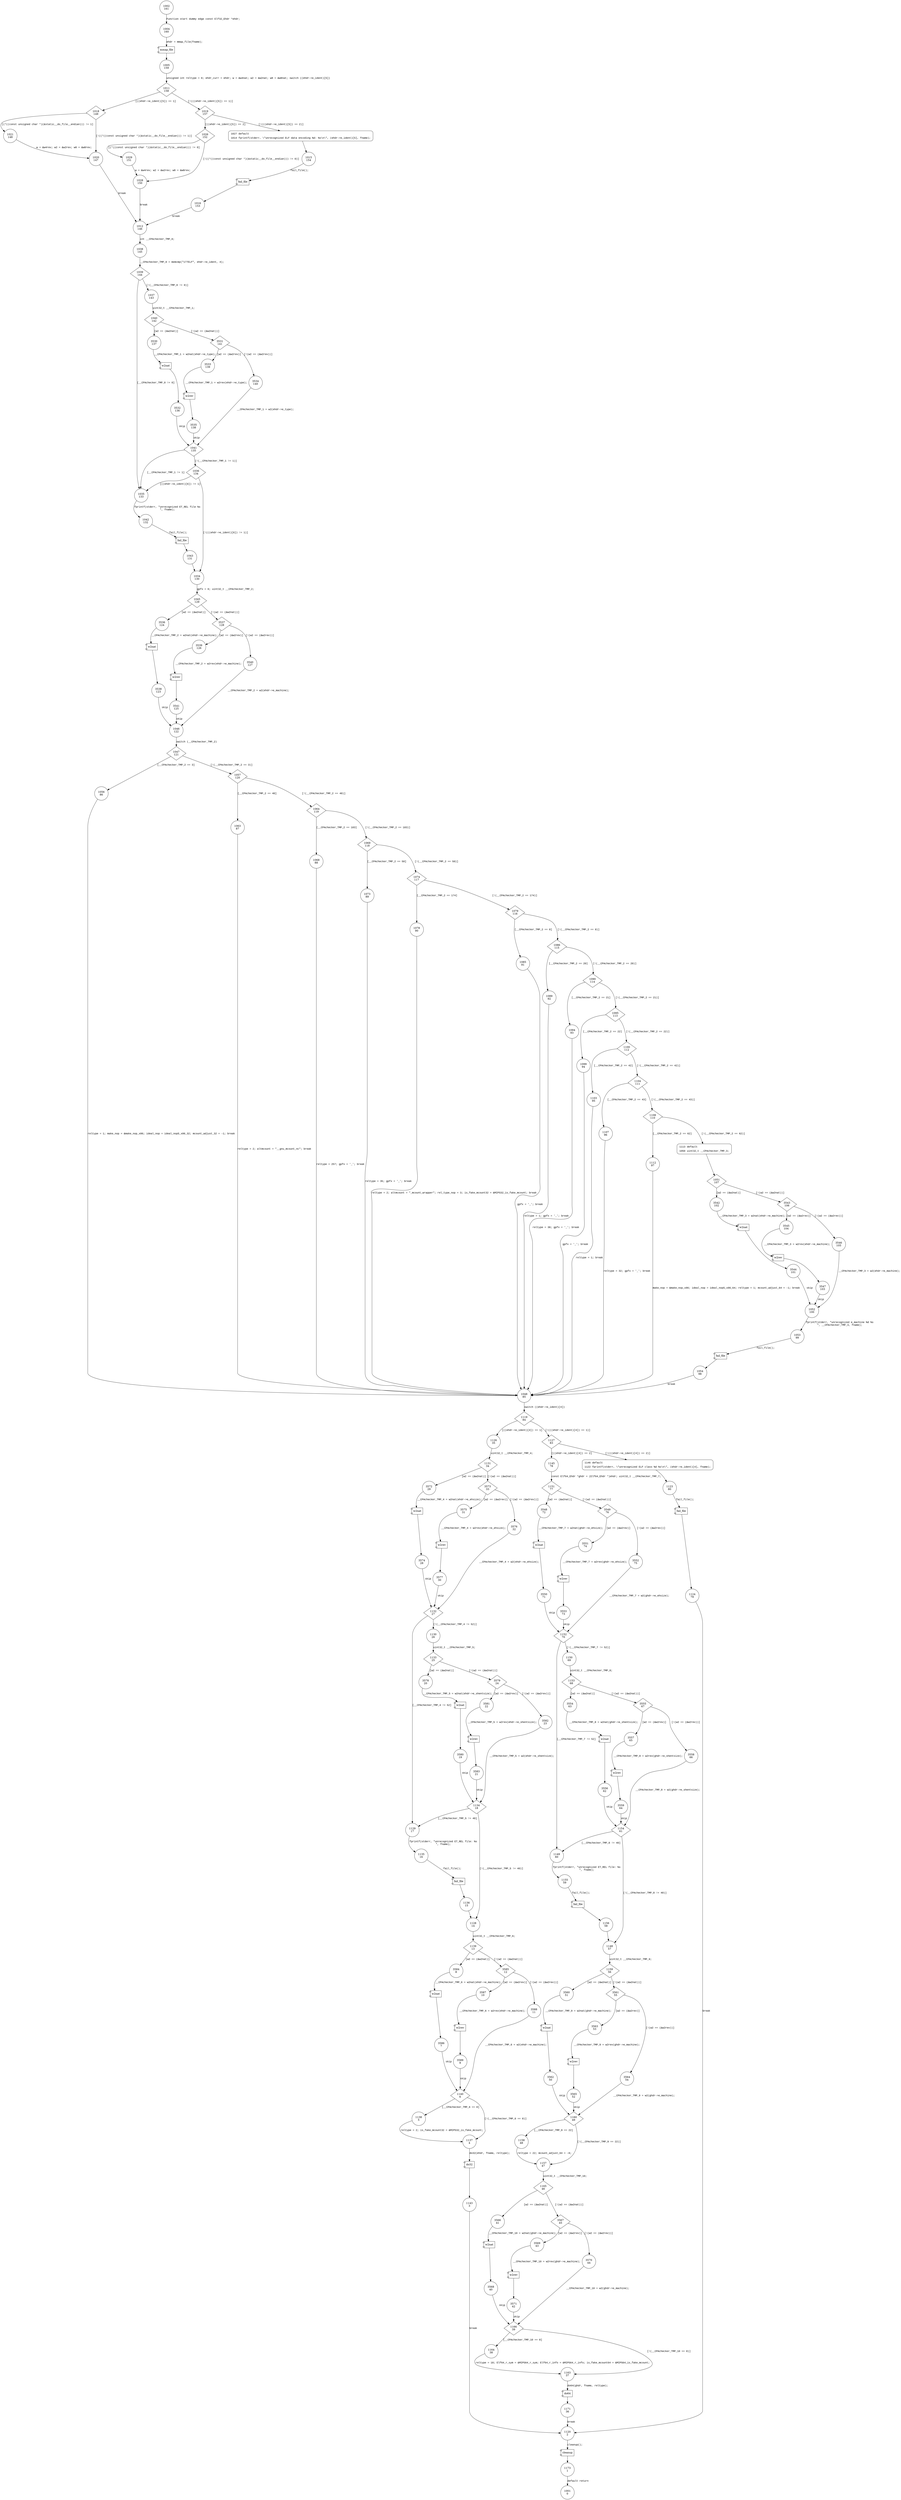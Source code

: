 digraph do_file {
1002 [shape="circle" label="1002\n161"]
1004 [shape="circle" label="1004\n160"]
1005 [shape="circle" label="1005\n159"]
1011 [shape="diamond" label="1011\n158"]
1018 [shape="diamond" label="1018\n149"]
1019 [shape="diamond" label="1019\n157"]
1026 [shape="diamond" label="1026\n152"]
1027 [shape="circle" label="1027\n156"]
1015 [shape="circle" label="1015\n154"]
1016 [shape="circle" label="1016\n153"]
1012 [shape="circle" label="1012\n146"]
1038 [shape="circle" label="1038\n145"]
1039 [shape="diamond" label="1039\n144"]
1035 [shape="circle" label="1035\n133"]
1037 [shape="circle" label="1037\n143"]
1040 [shape="diamond" label="1040\n142"]
3530 [shape="circle" label="3530\n137"]
3531 [shape="diamond" label="3531\n141"]
3533 [shape="circle" label="3533\n139"]
3534 [shape="circle" label="3534\n140"]
1041 [shape="diamond" label="1041\n135"]
1036 [shape="diamond" label="1036\n134"]
1034 [shape="circle" label="1034\n130"]
1045 [shape="diamond" label="1045\n129"]
3536 [shape="circle" label="3536\n124"]
3537 [shape="diamond" label="3537\n128"]
3539 [shape="circle" label="3539\n126"]
3540 [shape="circle" label="3540\n127"]
1046 [shape="circle" label="1046\n122"]
1047 [shape="diamond" label="1047\n121"]
1056 [shape="circle" label="1056\n86"]
1057 [shape="diamond" label="1057\n120"]
1063 [shape="circle" label="1063\n87"]
1064 [shape="diamond" label="1064\n119"]
1068 [shape="circle" label="1068\n88"]
1069 [shape="diamond" label="1069\n118"]
1073 [shape="circle" label="1073\n89"]
1074 [shape="diamond" label="1074\n117"]
1078 [shape="circle" label="1078\n90"]
1079 [shape="diamond" label="1079\n116"]
1085 [shape="circle" label="1085\n91"]
1086 [shape="diamond" label="1086\n115"]
1089 [shape="circle" label="1089\n92"]
1090 [shape="diamond" label="1090\n114"]
1094 [shape="circle" label="1094\n93"]
1095 [shape="diamond" label="1095\n113"]
1099 [shape="circle" label="1099\n94"]
1100 [shape="diamond" label="1100\n112"]
1103 [shape="circle" label="1103\n95"]
1104 [shape="diamond" label="1104\n111"]
1107 [shape="circle" label="1107\n96"]
1108 [shape="diamond" label="1108\n110"]
1112 [shape="circle" label="1112\n97"]
1113 [shape="circle" label="1113\n109"]
1051 [shape="diamond" label="1051\n107"]
3542 [shape="circle" label="3542\n102"]
3543 [shape="diamond" label="3543\n106"]
3545 [shape="circle" label="3545\n104"]
3546 [shape="circle" label="3546\n105"]
1052 [shape="circle" label="1052\n100"]
1053 [shape="circle" label="1053\n99"]
1054 [shape="circle" label="1054\n98"]
1048 [shape="circle" label="1048\n85"]
1119 [shape="diamond" label="1119\n84"]
1126 [shape="circle" label="1126\n35"]
1127 [shape="diamond" label="1127\n83"]
1145 [shape="circle" label="1145\n78"]
1146 [shape="circle" label="1146\n82"]
1123 [shape="circle" label="1123\n80"]
1124 [shape="circle" label="1124\n79"]
1120 [shape="circle" label="1120\n2"]
1173 [shape="circle" label="1173\n1"]
1151 [shape="diamond" label="1151\n77"]
3548 [shape="circle" label="3548\n72"]
3549 [shape="diamond" label="3549\n76"]
3551 [shape="circle" label="3551\n74"]
3552 [shape="circle" label="3552\n75"]
1152 [shape="diamond" label="1152\n70"]
1149 [shape="circle" label="1149\n60"]
1150 [shape="circle" label="1150\n69"]
1153 [shape="diamond" label="1153\n68"]
3554 [shape="circle" label="3554\n63"]
3555 [shape="diamond" label="3555\n67"]
3557 [shape="circle" label="3557\n65"]
3558 [shape="circle" label="3558\n66"]
1154 [shape="diamond" label="1154\n61"]
1148 [shape="circle" label="1148\n57"]
1159 [shape="diamond" label="1159\n56"]
3560 [shape="circle" label="3560\n51"]
3561 [shape="diamond" label="3561\n55"]
3563 [shape="circle" label="3563\n53"]
3564 [shape="circle" label="3564\n54"]
1160 [shape="diamond" label="1160\n49"]
1158 [shape="circle" label="1158\n48"]
1157 [shape="circle" label="1157\n47"]
1165 [shape="diamond" label="1165\n46"]
3566 [shape="circle" label="3566\n41"]
3567 [shape="diamond" label="3567\n45"]
3569 [shape="circle" label="3569\n43"]
3570 [shape="circle" label="3570\n44"]
1166 [shape="diamond" label="1166\n39"]
1164 [shape="circle" label="1164\n38"]
1163 [shape="circle" label="1163\n37"]
1171 [shape="circle" label="1171\n36"]
3571 [shape="circle" label="3571\n42"]
3568 [shape="circle" label="3568\n40"]
3565 [shape="circle" label="3565\n52"]
3562 [shape="circle" label="3562\n50"]
1155 [shape="circle" label="1155\n59"]
1156 [shape="circle" label="1156\n58"]
3559 [shape="circle" label="3559\n64"]
3556 [shape="circle" label="3556\n62"]
3553 [shape="circle" label="3553\n73"]
3550 [shape="circle" label="3550\n71"]
1131 [shape="diamond" label="1131\n34"]
3572 [shape="circle" label="3572\n29"]
3573 [shape="diamond" label="3573\n33"]
3575 [shape="circle" label="3575\n31"]
3576 [shape="circle" label="3576\n32"]
1132 [shape="diamond" label="1132\n27"]
1129 [shape="circle" label="1129\n17"]
1130 [shape="circle" label="1130\n26"]
1133 [shape="diamond" label="1133\n25"]
3578 [shape="circle" label="3578\n20"]
3579 [shape="diamond" label="3579\n24"]
3581 [shape="circle" label="3581\n22"]
3582 [shape="circle" label="3582\n23"]
1134 [shape="diamond" label="1134\n18"]
1128 [shape="circle" label="1128\n14"]
1139 [shape="diamond" label="1139\n13"]
3584 [shape="circle" label="3584\n8"]
3585 [shape="diamond" label="3585\n12"]
3587 [shape="circle" label="3587\n10"]
3588 [shape="circle" label="3588\n11"]
1140 [shape="diamond" label="1140\n6"]
1138 [shape="circle" label="1138\n5"]
1137 [shape="circle" label="1137\n4"]
1143 [shape="circle" label="1143\n3"]
3589 [shape="circle" label="3589\n9"]
3586 [shape="circle" label="3586\n7"]
1135 [shape="circle" label="1135\n16"]
1136 [shape="circle" label="1136\n15"]
3583 [shape="circle" label="3583\n21"]
3580 [shape="circle" label="3580\n19"]
3577 [shape="circle" label="3577\n30"]
3574 [shape="circle" label="3574\n28"]
3547 [shape="circle" label="3547\n103"]
3544 [shape="circle" label="3544\n101"]
3541 [shape="circle" label="3541\n125"]
3538 [shape="circle" label="3538\n123"]
1042 [shape="circle" label="1042\n132"]
1043 [shape="circle" label="1043\n131"]
3535 [shape="circle" label="3535\n138"]
3532 [shape="circle" label="3532\n136"]
1029 [shape="circle" label="1029\n151"]
1028 [shape="circle" label="1028\n150"]
1021 [shape="circle" label="1021\n148"]
1020 [shape="circle" label="1020\n147"]
1001 [shape="circle" label="1001\n0"]
1027 [style="filled,bold" penwidth="1" fillcolor="white" fontname="Courier New" shape="Mrecord" label=<<table border="0" cellborder="0" cellpadding="3" bgcolor="white"><tr><td align="right">1027</td><td align="left">default</td></tr><tr><td align="right">1014</td><td align="left">fprintf(stderr, \"unrecognized ELF data encoding %d: %s\n\", (ehdr-&gt;e_ident)[5], fname);</td></tr></table>>]
1027 -> 1015[label=""]
1113 [style="filled,bold" penwidth="1" fillcolor="white" fontname="Courier New" shape="Mrecord" label=<<table border="0" cellborder="0" cellpadding="3" bgcolor="white"><tr><td align="right">1113</td><td align="left">default</td></tr><tr><td align="right">1050</td><td align="left">uint32_t __CPAchecker_TMP_3;</td></tr></table>>]
1113 -> 1051[label=""]
1146 [style="filled,bold" penwidth="1" fillcolor="white" fontname="Courier New" shape="Mrecord" label=<<table border="0" cellborder="0" cellpadding="3" bgcolor="white"><tr><td align="right">1146</td><td align="left">default</td></tr><tr><td align="right">1122</td><td align="left">fprintf(stderr, \"unrecognized ELF class %d %s\n\", (ehdr-&gt;e_ident)[4], fname);</td></tr></table>>]
1146 -> 1123[label=""]
1002 -> 1004 [label="Function start dummy edge const Elf32_Ehdr *ehdr;" fontname="Courier New"]
100807 [shape="component" label="mmap_file"]
1004 -> 100807 [label="ehdr = mmap_file(fname);" fontname="Courier New"]
100807 -> 1005 [label="" fontname="Courier New"]
1011 -> 1018 [label="[((ehdr->e_ident)[5]) == 1]" fontname="Courier New"]
1011 -> 1019 [label="[!(((ehdr->e_ident)[5]) == 1)]" fontname="Courier New"]
1019 -> 1026 [label="[((ehdr->e_ident)[5]) == 2]" fontname="Courier New"]
1019 -> 1027 [label="[!(((ehdr->e_ident)[5]) == 2)]" fontname="Courier New"]
100808 [shape="component" label="fail_file"]
1015 -> 100808 [label="fail_file();" fontname="Courier New"]
100808 -> 1016 [label="" fontname="Courier New"]
1012 -> 1038 [label="int __CPAchecker_TMP_0;" fontname="Courier New"]
1039 -> 1035 [label="[__CPAchecker_TMP_0 != 0]" fontname="Courier New"]
1039 -> 1037 [label="[!(__CPAchecker_TMP_0 != 0)]" fontname="Courier New"]
1040 -> 3530 [label="[w2 == (&w2nat)]" fontname="Courier New"]
1040 -> 3531 [label="[!(w2 == (&w2nat))]" fontname="Courier New"]
3531 -> 3533 [label="[w2 == (&w2rev)]" fontname="Courier New"]
3531 -> 3534 [label="[!(w2 == (&w2rev))]" fontname="Courier New"]
1041 -> 1035 [label="[__CPAchecker_TMP_1 != 1]" fontname="Courier New"]
1041 -> 1036 [label="[!(__CPAchecker_TMP_1 != 1)]" fontname="Courier New"]
1036 -> 1035 [label="[((ehdr->e_ident)[6]) != 1]" fontname="Courier New"]
1036 -> 1034 [label="[!(((ehdr->e_ident)[6]) != 1)]" fontname="Courier New"]
1034 -> 1045 [label="gpfx = 0; uint32_t __CPAchecker_TMP_2;" fontname="Courier New"]
1045 -> 3536 [label="[w2 == (&w2nat)]" fontname="Courier New"]
1045 -> 3537 [label="[!(w2 == (&w2nat))]" fontname="Courier New"]
3537 -> 3539 [label="[w2 == (&w2rev)]" fontname="Courier New"]
3537 -> 3540 [label="[!(w2 == (&w2rev))]" fontname="Courier New"]
1046 -> 1047 [label="switch (__CPAchecker_TMP_2)" fontname="Courier New"]
1047 -> 1056 [label="[__CPAchecker_TMP_2 == 3]" fontname="Courier New"]
1047 -> 1057 [label="[!(__CPAchecker_TMP_2 == 3)]" fontname="Courier New"]
1057 -> 1063 [label="[__CPAchecker_TMP_2 == 40]" fontname="Courier New"]
1057 -> 1064 [label="[!(__CPAchecker_TMP_2 == 40)]" fontname="Courier New"]
1064 -> 1068 [label="[__CPAchecker_TMP_2 == 183]" fontname="Courier New"]
1064 -> 1069 [label="[!(__CPAchecker_TMP_2 == 183)]" fontname="Courier New"]
1069 -> 1073 [label="[__CPAchecker_TMP_2 == 50]" fontname="Courier New"]
1069 -> 1074 [label="[!(__CPAchecker_TMP_2 == 50)]" fontname="Courier New"]
1074 -> 1078 [label="[__CPAchecker_TMP_2 == 174]" fontname="Courier New"]
1074 -> 1079 [label="[!(__CPAchecker_TMP_2 == 174)]" fontname="Courier New"]
1079 -> 1085 [label="[__CPAchecker_TMP_2 == 8]" fontname="Courier New"]
1079 -> 1086 [label="[!(__CPAchecker_TMP_2 == 8)]" fontname="Courier New"]
1086 -> 1089 [label="[__CPAchecker_TMP_2 == 20]" fontname="Courier New"]
1086 -> 1090 [label="[!(__CPAchecker_TMP_2 == 20)]" fontname="Courier New"]
1090 -> 1094 [label="[__CPAchecker_TMP_2 == 21]" fontname="Courier New"]
1090 -> 1095 [label="[!(__CPAchecker_TMP_2 == 21)]" fontname="Courier New"]
1095 -> 1099 [label="[__CPAchecker_TMP_2 == 22]" fontname="Courier New"]
1095 -> 1100 [label="[!(__CPAchecker_TMP_2 == 22)]" fontname="Courier New"]
1100 -> 1103 [label="[__CPAchecker_TMP_2 == 42]" fontname="Courier New"]
1100 -> 1104 [label="[!(__CPAchecker_TMP_2 == 42)]" fontname="Courier New"]
1104 -> 1107 [label="[__CPAchecker_TMP_2 == 43]" fontname="Courier New"]
1104 -> 1108 [label="[!(__CPAchecker_TMP_2 == 43)]" fontname="Courier New"]
1108 -> 1112 [label="[__CPAchecker_TMP_2 == 62]" fontname="Courier New"]
1108 -> 1113 [label="[!(__CPAchecker_TMP_2 == 62)]" fontname="Courier New"]
1051 -> 3542 [label="[w2 == (&w2nat)]" fontname="Courier New"]
1051 -> 3543 [label="[!(w2 == (&w2nat))]" fontname="Courier New"]
3543 -> 3545 [label="[w2 == (&w2rev)]" fontname="Courier New"]
3543 -> 3546 [label="[!(w2 == (&w2rev))]" fontname="Courier New"]
1052 -> 1053 [label="fprintf(stderr, \"unrecognized e_machine %d %s\n\", __CPAchecker_TMP_3, fname);" fontname="Courier New"]
100809 [shape="component" label="fail_file"]
1053 -> 100809 [label="fail_file();" fontname="Courier New"]
100809 -> 1054 [label="" fontname="Courier New"]
1048 -> 1119 [label="switch ((ehdr->e_ident)[4])" fontname="Courier New"]
1119 -> 1126 [label="[((ehdr->e_ident)[4]) == 1]" fontname="Courier New"]
1119 -> 1127 [label="[!(((ehdr->e_ident)[4]) == 1)]" fontname="Courier New"]
1127 -> 1145 [label="[((ehdr->e_ident)[4]) == 2]" fontname="Courier New"]
1127 -> 1146 [label="[!(((ehdr->e_ident)[4]) == 2)]" fontname="Courier New"]
100810 [shape="component" label="fail_file"]
1123 -> 100810 [label="fail_file();" fontname="Courier New"]
100810 -> 1124 [label="" fontname="Courier New"]
100811 [shape="component" label="cleanup"]
1120 -> 100811 [label="cleanup();" fontname="Courier New"]
100811 -> 1173 [label="" fontname="Courier New"]
1145 -> 1151 [label="const Elf64_Ehdr *ghdr = (Elf64_Ehdr *)ehdr; uint32_t __CPAchecker_TMP_7;" fontname="Courier New"]
1151 -> 3548 [label="[w2 == (&w2nat)]" fontname="Courier New"]
1151 -> 3549 [label="[!(w2 == (&w2nat))]" fontname="Courier New"]
3549 -> 3551 [label="[w2 == (&w2rev)]" fontname="Courier New"]
3549 -> 3552 [label="[!(w2 == (&w2rev))]" fontname="Courier New"]
1152 -> 1149 [label="[__CPAchecker_TMP_7 != 52]" fontname="Courier New"]
1152 -> 1150 [label="[!(__CPAchecker_TMP_7 != 52)]" fontname="Courier New"]
1153 -> 3554 [label="[w2 == (&w2nat)]" fontname="Courier New"]
1153 -> 3555 [label="[!(w2 == (&w2nat))]" fontname="Courier New"]
3555 -> 3557 [label="[w2 == (&w2rev)]" fontname="Courier New"]
3555 -> 3558 [label="[!(w2 == (&w2rev))]" fontname="Courier New"]
1154 -> 1149 [label="[__CPAchecker_TMP_8 != 40]" fontname="Courier New"]
1154 -> 1148 [label="[!(__CPAchecker_TMP_8 != 40)]" fontname="Courier New"]
1148 -> 1159 [label="uint32_t __CPAchecker_TMP_9;" fontname="Courier New"]
1159 -> 3560 [label="[w2 == (&w2nat)]" fontname="Courier New"]
1159 -> 3561 [label="[!(w2 == (&w2nat))]" fontname="Courier New"]
3561 -> 3563 [label="[w2 == (&w2rev)]" fontname="Courier New"]
3561 -> 3564 [label="[!(w2 == (&w2rev))]" fontname="Courier New"]
1160 -> 1158 [label="[__CPAchecker_TMP_9 == 22]" fontname="Courier New"]
1160 -> 1157 [label="[!(__CPAchecker_TMP_9 == 22)]" fontname="Courier New"]
1157 -> 1165 [label="uint32_t __CPAchecker_TMP_10;" fontname="Courier New"]
1165 -> 3566 [label="[w2 == (&w2nat)]" fontname="Courier New"]
1165 -> 3567 [label="[!(w2 == (&w2nat))]" fontname="Courier New"]
3567 -> 3569 [label="[w2 == (&w2rev)]" fontname="Courier New"]
3567 -> 3570 [label="[!(w2 == (&w2rev))]" fontname="Courier New"]
1166 -> 1164 [label="[__CPAchecker_TMP_10 == 8]" fontname="Courier New"]
1166 -> 1163 [label="[!(__CPAchecker_TMP_10 == 8)]" fontname="Courier New"]
100812 [shape="component" label="do64"]
1163 -> 100812 [label="do64(ghdr, fname, reltype);" fontname="Courier New"]
100812 -> 1171 [label="" fontname="Courier New"]
1164 -> 1163 [label="reltype = 18; Elf64_r_sym = &MIPS64_r_sym; Elf64_r_info = &MIPS64_r_info; is_fake_mcount64 = &MIPS64_is_fake_mcount; " fontname="Courier New"]
100813 [shape="component" label="w2rev"]
3569 -> 100813 [label="__CPAchecker_TMP_10 = w2rev(ghdr->e_machine);" fontname="Courier New"]
100813 -> 3571 [label="" fontname="Courier New"]
100814 [shape="component" label="w2nat"]
3566 -> 100814 [label="__CPAchecker_TMP_10 = w2nat(ghdr->e_machine);" fontname="Courier New"]
100814 -> 3568 [label="" fontname="Courier New"]
1158 -> 1157 [label="reltype = 22; mcount_adjust_64 = -8; " fontname="Courier New"]
100815 [shape="component" label="w2rev"]
3563 -> 100815 [label="__CPAchecker_TMP_9 = w2rev(ghdr->e_machine);" fontname="Courier New"]
100815 -> 3565 [label="" fontname="Courier New"]
100816 [shape="component" label="w2nat"]
3560 -> 100816 [label="__CPAchecker_TMP_9 = w2nat(ghdr->e_machine);" fontname="Courier New"]
100816 -> 3562 [label="" fontname="Courier New"]
1149 -> 1155 [label="fprintf(stderr, \"unrecognized ET_REL file: %s\n\", fname);" fontname="Courier New"]
100817 [shape="component" label="fail_file"]
1155 -> 100817 [label="fail_file();" fontname="Courier New"]
100817 -> 1156 [label="" fontname="Courier New"]
100818 [shape="component" label="w2rev"]
3557 -> 100818 [label="__CPAchecker_TMP_8 = w2rev(ghdr->e_shentsize);" fontname="Courier New"]
100818 -> 3559 [label="" fontname="Courier New"]
100819 [shape="component" label="w2nat"]
3554 -> 100819 [label="__CPAchecker_TMP_8 = w2nat(ghdr->e_shentsize);" fontname="Courier New"]
100819 -> 3556 [label="" fontname="Courier New"]
100820 [shape="component" label="w2rev"]
3551 -> 100820 [label="__CPAchecker_TMP_7 = w2rev(ghdr->e_ehsize);" fontname="Courier New"]
100820 -> 3553 [label="" fontname="Courier New"]
100821 [shape="component" label="w2nat"]
3548 -> 100821 [label="__CPAchecker_TMP_7 = w2nat(ghdr->e_ehsize);" fontname="Courier New"]
100821 -> 3550 [label="" fontname="Courier New"]
1126 -> 1131 [label="uint32_t __CPAchecker_TMP_4;" fontname="Courier New"]
1131 -> 3572 [label="[w2 == (&w2nat)]" fontname="Courier New"]
1131 -> 3573 [label="[!(w2 == (&w2nat))]" fontname="Courier New"]
3573 -> 3575 [label="[w2 == (&w2rev)]" fontname="Courier New"]
3573 -> 3576 [label="[!(w2 == (&w2rev))]" fontname="Courier New"]
1132 -> 1129 [label="[__CPAchecker_TMP_4 != 52]" fontname="Courier New"]
1132 -> 1130 [label="[!(__CPAchecker_TMP_4 != 52)]" fontname="Courier New"]
1133 -> 3578 [label="[w2 == (&w2nat)]" fontname="Courier New"]
1133 -> 3579 [label="[!(w2 == (&w2nat))]" fontname="Courier New"]
3579 -> 3581 [label="[w2 == (&w2rev)]" fontname="Courier New"]
3579 -> 3582 [label="[!(w2 == (&w2rev))]" fontname="Courier New"]
1134 -> 1129 [label="[__CPAchecker_TMP_5 != 40]" fontname="Courier New"]
1134 -> 1128 [label="[!(__CPAchecker_TMP_5 != 40)]" fontname="Courier New"]
1128 -> 1139 [label="uint32_t __CPAchecker_TMP_6;" fontname="Courier New"]
1139 -> 3584 [label="[w2 == (&w2nat)]" fontname="Courier New"]
1139 -> 3585 [label="[!(w2 == (&w2nat))]" fontname="Courier New"]
3585 -> 3587 [label="[w2 == (&w2rev)]" fontname="Courier New"]
3585 -> 3588 [label="[!(w2 == (&w2rev))]" fontname="Courier New"]
1140 -> 1138 [label="[__CPAchecker_TMP_6 == 8]" fontname="Courier New"]
1140 -> 1137 [label="[!(__CPAchecker_TMP_6 == 8)]" fontname="Courier New"]
100822 [shape="component" label="do32"]
1137 -> 100822 [label="do32(ehdr, fname, reltype);" fontname="Courier New"]
100822 -> 1143 [label="" fontname="Courier New"]
1138 -> 1137 [label="reltype = 2; is_fake_mcount32 = &MIPS32_is_fake_mcount; " fontname="Courier New"]
100823 [shape="component" label="w2rev"]
3587 -> 100823 [label="__CPAchecker_TMP_6 = w2rev(ehdr->e_machine);" fontname="Courier New"]
100823 -> 3589 [label="" fontname="Courier New"]
100824 [shape="component" label="w2nat"]
3584 -> 100824 [label="__CPAchecker_TMP_6 = w2nat(ehdr->e_machine);" fontname="Courier New"]
100824 -> 3586 [label="" fontname="Courier New"]
1129 -> 1135 [label="fprintf(stderr, \"unrecognized ET_REL file: %s\n\", fname);" fontname="Courier New"]
100825 [shape="component" label="fail_file"]
1135 -> 100825 [label="fail_file();" fontname="Courier New"]
100825 -> 1136 [label="" fontname="Courier New"]
100826 [shape="component" label="w2rev"]
3581 -> 100826 [label="__CPAchecker_TMP_5 = w2rev(ehdr->e_shentsize);" fontname="Courier New"]
100826 -> 3583 [label="" fontname="Courier New"]
100827 [shape="component" label="w2nat"]
3578 -> 100827 [label="__CPAchecker_TMP_5 = w2nat(ehdr->e_shentsize);" fontname="Courier New"]
100827 -> 3580 [label="" fontname="Courier New"]
100828 [shape="component" label="w2rev"]
3575 -> 100828 [label="__CPAchecker_TMP_4 = w2rev(ehdr->e_ehsize);" fontname="Courier New"]
100828 -> 3577 [label="" fontname="Courier New"]
100829 [shape="component" label="w2nat"]
3572 -> 100829 [label="__CPAchecker_TMP_4 = w2nat(ehdr->e_ehsize);" fontname="Courier New"]
100829 -> 3574 [label="" fontname="Courier New"]
100830 [shape="component" label="w2rev"]
3545 -> 100830 [label="__CPAchecker_TMP_3 = w2rev(ehdr->e_machine);" fontname="Courier New"]
100830 -> 3547 [label="" fontname="Courier New"]
100831 [shape="component" label="w2nat"]
3542 -> 100831 [label="__CPAchecker_TMP_3 = w2nat(ehdr->e_machine);" fontname="Courier New"]
100831 -> 3544 [label="" fontname="Courier New"]
1112 -> 1048 [label="make_nop = &make_nop_x86; ideal_nop = ideal_nop5_x86_64; reltype = 1; mcount_adjust_64 = -1; break" fontname="Courier New"]
1103 -> 1048 [label="reltype = 1; break" fontname="Courier New"]
1094 -> 1048 [label="reltype = 38; gpfx = '_'; break" fontname="Courier New"]
1085 -> 1048 [label="gpfx = '_'; break" fontname="Courier New"]
1073 -> 1048 [label="reltype = 35; gpfx = '_'; break" fontname="Courier New"]
1063 -> 1048 [label="reltype = 2; altmcount = \"__gnu_mcount_nc\"; break" fontname="Courier New"]
100832 [shape="component" label="w2rev"]
3539 -> 100832 [label="__CPAchecker_TMP_2 = w2rev(ehdr->e_machine);" fontname="Courier New"]
100832 -> 3541 [label="" fontname="Courier New"]
100833 [shape="component" label="w2nat"]
3536 -> 100833 [label="__CPAchecker_TMP_2 = w2nat(ehdr->e_machine);" fontname="Courier New"]
100833 -> 3538 [label="" fontname="Courier New"]
1035 -> 1042 [label="fprintf(stderr, \"unrecognized ET_REL file %s\n\", fname);" fontname="Courier New"]
100834 [shape="component" label="fail_file"]
1042 -> 100834 [label="fail_file();" fontname="Courier New"]
100834 -> 1043 [label="" fontname="Courier New"]
100835 [shape="component" label="w2rev"]
3533 -> 100835 [label="__CPAchecker_TMP_1 = w2rev(ehdr->e_type);" fontname="Courier New"]
100835 -> 3535 [label="" fontname="Courier New"]
100836 [shape="component" label="w2nat"]
3530 -> 100836 [label="__CPAchecker_TMP_1 = w2nat(ehdr->e_type);" fontname="Courier New"]
100836 -> 3532 [label="" fontname="Courier New"]
1026 -> 1029 [label="[(*((const unsigned char *)(&static__do_file__endian))) != 0]" fontname="Courier New"]
1026 -> 1028 [label="[!((*((const unsigned char *)(&static__do_file__endian))) != 0)]" fontname="Courier New"]
1028 -> 1012 [label="break" fontname="Courier New"]
1018 -> 1021 [label="[(*((const unsigned char *)(&static__do_file__endian))) != 1]" fontname="Courier New"]
1018 -> 1020 [label="[!((*((const unsigned char *)(&static__do_file__endian))) != 1)]" fontname="Courier New"]
1020 -> 1012 [label="break" fontname="Courier New"]
1005 -> 1011 [label="unsigned int reltype = 0; ehdr_curr = ehdr; w = &w4nat; w2 = &w2nat; w8 = &w8nat; switch ((ehdr->e_ident)[5])" fontname="Courier New"]
1016 -> 1012 [label="break" fontname="Courier New"]
1038 -> 1039 [label="__CPAchecker_TMP_0 = memcmp(\"\177ELF\", ehdr->e_ident, 4);" fontname="Courier New"]
1037 -> 1040 [label="uint32_t __CPAchecker_TMP_1;" fontname="Courier New"]
3534 -> 1041 [label="__CPAchecker_TMP_1 = w2(ehdr->e_type);" fontname="Courier New"]
3540 -> 1046 [label="__CPAchecker_TMP_2 = w2(ehdr->e_machine);" fontname="Courier New"]
3546 -> 1052 [label="__CPAchecker_TMP_3 = w2(ehdr->e_machine);" fontname="Courier New"]
1054 -> 1048 [label="break" fontname="Courier New"]
1124 -> 1120 [label="break" fontname="Courier New"]
1173 -> 1001 [label="default return" fontname="Courier New"]
3552 -> 1152 [label="__CPAchecker_TMP_7 = w2(ghdr->e_ehsize);" fontname="Courier New"]
1150 -> 1153 [label="uint32_t __CPAchecker_TMP_8;" fontname="Courier New"]
3558 -> 1154 [label="__CPAchecker_TMP_8 = w2(ghdr->e_shentsize);" fontname="Courier New"]
3564 -> 1160 [label="__CPAchecker_TMP_9 = w2(ghdr->e_machine);" fontname="Courier New"]
3570 -> 1166 [label="__CPAchecker_TMP_10 = w2(ghdr->e_machine);" fontname="Courier New"]
1171 -> 1120 [label="break" fontname="Courier New"]
3571 -> 1166 [label="skip" fontname="Courier New"]
3568 -> 1166 [label="skip" fontname="Courier New"]
3565 -> 1160 [label="skip" fontname="Courier New"]
3562 -> 1160 [label="skip" fontname="Courier New"]
1156 -> 1148 [label="" fontname="Courier New"]
3559 -> 1154 [label="skip" fontname="Courier New"]
3556 -> 1154 [label="skip" fontname="Courier New"]
3553 -> 1152 [label="skip" fontname="Courier New"]
3550 -> 1152 [label="skip" fontname="Courier New"]
3576 -> 1132 [label="__CPAchecker_TMP_4 = w2(ehdr->e_ehsize);" fontname="Courier New"]
1130 -> 1133 [label="uint32_t __CPAchecker_TMP_5;" fontname="Courier New"]
3582 -> 1134 [label="__CPAchecker_TMP_5 = w2(ehdr->e_shentsize);" fontname="Courier New"]
3588 -> 1140 [label="__CPAchecker_TMP_6 = w2(ehdr->e_machine);" fontname="Courier New"]
1143 -> 1120 [label="break" fontname="Courier New"]
3589 -> 1140 [label="skip" fontname="Courier New"]
3586 -> 1140 [label="skip" fontname="Courier New"]
1136 -> 1128 [label="" fontname="Courier New"]
3583 -> 1134 [label="skip" fontname="Courier New"]
3580 -> 1134 [label="skip" fontname="Courier New"]
3577 -> 1132 [label="skip" fontname="Courier New"]
3574 -> 1132 [label="skip" fontname="Courier New"]
3547 -> 1052 [label="skip" fontname="Courier New"]
3544 -> 1052 [label="skip" fontname="Courier New"]
1107 -> 1048 [label="reltype = 32; gpfx = '_'; break" fontname="Courier New"]
1099 -> 1048 [label="gpfx = '_'; break" fontname="Courier New"]
1089 -> 1048 [label="reltype = 1; gpfx = '_'; break" fontname="Courier New"]
1078 -> 1048 [label="reltype = 2; altmcount = \"_mcount_wrapper\"; rel_type_nop = 3; is_fake_mcount32 = &MIPS32_is_fake_mcount; break" fontname="Courier New"]
1068 -> 1048 [label="reltype = 257; gpfx = '_'; break" fontname="Courier New"]
1056 -> 1048 [label="reltype = 1; make_nop = &make_nop_x86; ideal_nop = ideal_nop5_x86_32; mcount_adjust_32 = -1; break" fontname="Courier New"]
3541 -> 1046 [label="skip" fontname="Courier New"]
3538 -> 1046 [label="skip" fontname="Courier New"]
1043 -> 1034 [label="" fontname="Courier New"]
3535 -> 1041 [label="skip" fontname="Courier New"]
3532 -> 1041 [label="skip" fontname="Courier New"]
1029 -> 1028 [label="w = &w4rev; w2 = &w2rev; w8 = &w8rev; " fontname="Courier New"]
1021 -> 1020 [label="w = &w4rev; w2 = &w2rev; w8 = &w8rev; " fontname="Courier New"]
}
